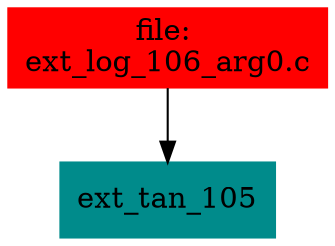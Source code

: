 digraph G {
node [shape=box]

0 [label="file: 
ext_log_106_arg0.c",color=red, style=filled]
1 [label="ext_tan_105",color=cyan4, style=filled]
0 -> 1


}

